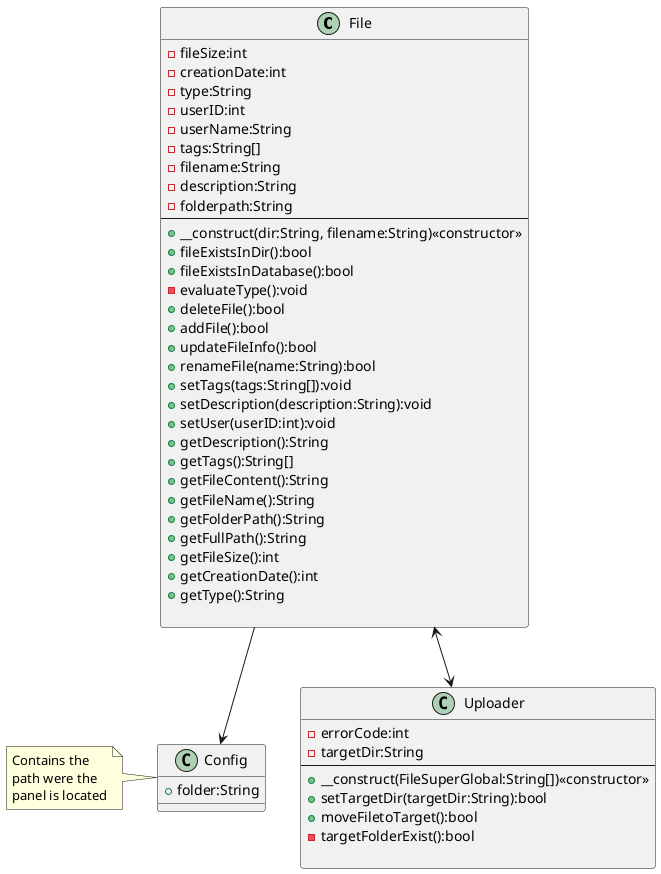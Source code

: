 @startuml
    File <--> Uploader
    File --> Config
    class File{
        -fileSize:int
        -creationDate:int
        -type:String
        -userID:int
        -userName:String
        -tags:String[]
        -filename:String
        -description:String
        -folderpath:String
        --
        +__construct(dir:String, filename:String)<<constructor>>
        +fileExistsInDir():bool
        +fileExistsInDatabase():bool
        -evaluateType():void
        +deleteFile():bool
        +addFile():bool
        +updateFileInfo():bool
        +renameFile(name:String):bool
        +setTags(tags:String[]):void
        +setDescription(description:String):void
        +setUser(userID:int):void
        +getDescription():String
        +getTags():String[]
        +getFileContent():String
        +getFileName():String
        +getFolderPath():String
        +getFullPath():String
        +getFileSize():int
        +getCreationDate():int
        +getType():String
        
    }

    class Uploader{
        -errorCode:int
        -targetDir:String
        --
        +__construct(FileSuperGlobal:String[])<<constructor>>
        +setTargetDir(targetDir:String):bool
        +moveFiletoTarget():bool
        -targetFolderExist():bool

    }

    class Config{
        +folder:String
    }

    note left
        Contains the 
        path were the 
        panel is located
    end note
@enduml